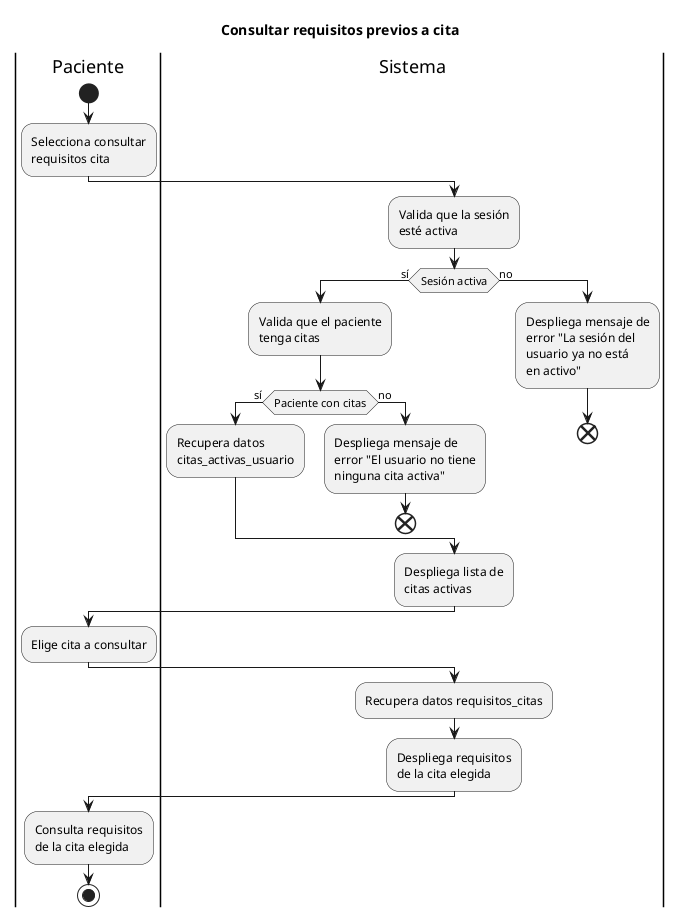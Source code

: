 @startuml
title Consultar requisitos previos a cita
|Paciente|
start
:Selecciona consultar\nrequisitos cita;
|Sistema|
:Valida que la sesión\nesté activa;
if (Sesión activa) then (sí)
    :Valida que el paciente\ntenga citas;
    if (Paciente con citas) then (sí)
        :Recupera datos\ncitas_activas_usuario;
    else (no)
        :Despliega mensaje de\nerror "El usuario no tiene\nninguna cita activa";
        end
    endif
else (no)
    :Despliega mensaje de\nerror "La sesión del\nusuario ya no está\nen activo";
    end
endif
:Despliega lista de\ncitas activas;
|Paciente|
:Elige cita a consultar;
|Sistema|
:Recupera datos requisitos_citas;
:Despliega requisitos\nde la cita elegida;
|Paciente|
:Consulta requisitos\nde la cita elegida;
stop
@enduml
